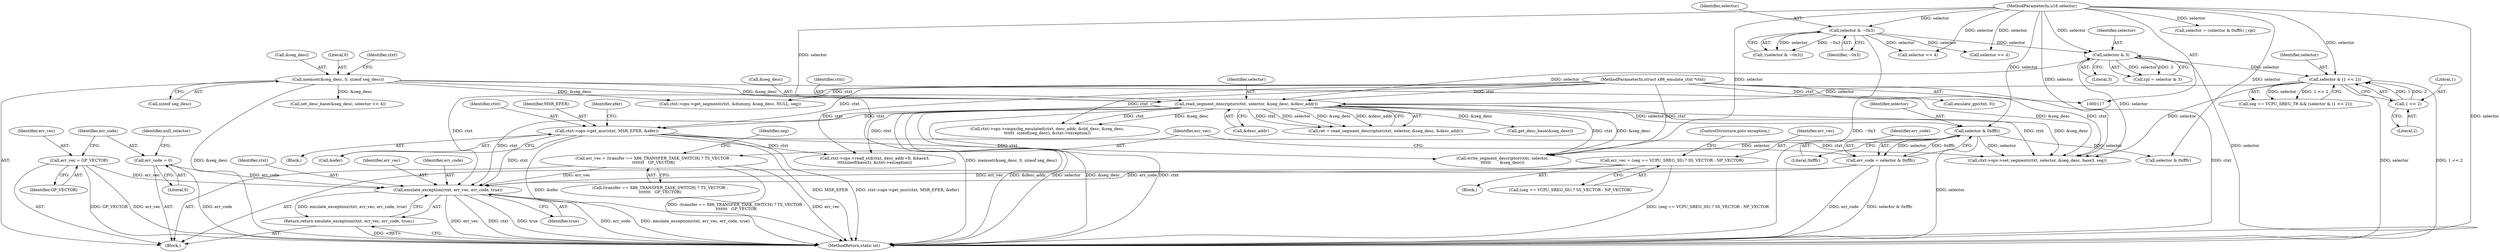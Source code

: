 digraph "0_linux_33ab91103b3415e12457e3104f0e4517ce12d0f3@pointer" {
"1000628" [label="(Call,emulate_exception(ctxt, err_vec, err_code, true))"];
"1000299" [label="(Call,read_segment_descriptor(ctxt, selector, &seg_desc, &desc_addr))"];
"1000118" [label="(MethodParameterIn,struct x86_emulate_ctxt *ctxt)"];
"1000224" [label="(Call,selector & 3)"];
"1000141" [label="(Call,selector & ~0x3)"];
"1000119" [label="(MethodParameterIn,u16 selector)"];
"1000232" [label="(Call,selector & (1 << 2))"];
"1000234" [label="(Call,1 << 2)"];
"1000151" [label="(Call,memset(&seg_desc, 0, sizeof seg_desc))"];
"1000429" [label="(Call,ctxt->ops->get_msr(ctxt, MSR_EFER, &efer))"];
"1000348" [label="(Call,err_vec = (seg == VCPU_SREG_SS) ? SS_VECTOR : NP_VECTOR)"];
"1000317" [label="(Call,err_vec = (transfer == X86_TRANSFER_TASK_SWITCH) ? TS_VECTOR :\n\t\t\t\t\t\t\t   GP_VECTOR)"];
"1000130" [label="(Call,err_vec = GP_VECTOR)"];
"1000312" [label="(Call,err_code = selector & 0xfffc)"];
"1000314" [label="(Call,selector & 0xfffc)"];
"1000134" [label="(Call,err_code = 0)"];
"1000627" [label="(Return,return emulate_exception(ctxt, err_vec, err_code, true);)"];
"1000312" [label="(Call,err_code = selector & 0xfffc)"];
"1000432" [label="(Call,&efer)"];
"1000347" [label="(Block,)"];
"1000234" [label="(Call,1 << 2)"];
"1000629" [label="(Identifier,ctxt)"];
"1000124" [label="(Block,)"];
"1000436" [label="(Identifier,efer)"];
"1000318" [label="(Identifier,err_vec)"];
"1000316" [label="(Literal,0xfffc)"];
"1000141" [label="(Call,selector & ~0x3)"];
"1000151" [label="(Call,memset(&seg_desc, 0, sizeof seg_desc))"];
"1000160" [label="(Identifier,ctxt)"];
"1000430" [label="(Identifier,ctxt)"];
"1000349" [label="(Identifier,err_vec)"];
"1000317" [label="(Call,err_vec = (transfer == X86_TRANSFER_TASK_SWITCH) ? TS_VECTOR :\n\t\t\t\t\t\t\t   GP_VECTOR)"];
"1000164" [label="(Call,ctxt->ops->get_segment(ctxt, &dummy, &seg_desc, NULL, seg))"];
"1000224" [label="(Call,selector & 3)"];
"1000627" [label="(Return,return emulate_exception(ctxt, err_vec, err_code, true);)"];
"1000555" [label="(Call,write_segment_descriptor(ctxt, selector,\n\t\t\t\t\t\t       &seg_desc))"];
"1000302" [label="(Call,&seg_desc)"];
"1000442" [label="(Call,selector & 0xfffc)"];
"1000233" [label="(Identifier,selector)"];
"1000232" [label="(Call,selector & (1 << 2))"];
"1000118" [label="(MethodParameterIn,struct x86_emulate_ctxt *ctxt)"];
"1000175" [label="(Call,selector << 4)"];
"1000152" [label="(Call,&seg_desc)"];
"1000607" [label="(Call,emulate_gp(ctxt, 0))"];
"1000119" [label="(MethodParameterIn,u16 selector)"];
"1000633" [label="(MethodReturn,static int)"];
"1000304" [label="(Call,&desc_addr)"];
"1000300" [label="(Identifier,ctxt)"];
"1000576" [label="(Call,ctxt->ops->read_std(ctxt, desc_addr+8, &base3,\n\t\t\t\tsizeof(base3), &ctxt->exception))"];
"1000194" [label="(Call,selector << 4)"];
"1000356" [label="(ControlStructure,goto exception;)"];
"1000139" [label="(Identifier,null_selector)"];
"1000228" [label="(Call,seg == VCPU_SREG_TR && (selector & (1 << 2)))"];
"1000431" [label="(Identifier,MSR_EFER)"];
"1000424" [label="(Block,)"];
"1000313" [label="(Identifier,err_code)"];
"1000143" [label="(Identifier,~0x3)"];
"1000136" [label="(Literal,0)"];
"1000131" [label="(Identifier,err_vec)"];
"1000297" [label="(Call,ret = read_segment_descriptor(ctxt, selector, &seg_desc, &desc_addr))"];
"1000429" [label="(Call,ctxt->ops->get_msr(ctxt, MSR_EFER, &efer))"];
"1000191" [label="(Call,set_desc_base(&seg_desc, selector << 4))"];
"1000350" [label="(Call,(seg == VCPU_SREG_SS) ? SS_VECTOR : NP_VECTOR)"];
"1000132" [label="(Identifier,GP_VECTOR)"];
"1000632" [label="(Identifier,true)"];
"1000630" [label="(Identifier,err_vec)"];
"1000301" [label="(Identifier,selector)"];
"1000628" [label="(Call,emulate_exception(ctxt, err_vec, err_code, true))"];
"1000611" [label="(Call,ctxt->ops->set_segment(ctxt, selector, &seg_desc, base3, seg))"];
"1000222" [label="(Call,rpl = selector & 3)"];
"1000299" [label="(Call,read_segment_descriptor(ctxt, selector, &seg_desc, &desc_addr))"];
"1000155" [label="(Call,sizeof seg_desc)"];
"1000319" [label="(Call,(transfer == X86_TRANSFER_TASK_SWITCH) ? TS_VECTOR :\n\t\t\t\t\t\t\t   GP_VECTOR)"];
"1000328" [label="(Identifier,seg)"];
"1000134" [label="(Call,err_code = 0)"];
"1000226" [label="(Literal,3)"];
"1000225" [label="(Identifier,selector)"];
"1000439" [label="(Call,selector = (selector & 0xfffc) | cpl)"];
"1000475" [label="(Call,ctxt->ops->cmpxchg_emulated(ctxt, desc_addr, &old_desc, &seg_desc,\n\t\t\t\t\t\t  sizeof(seg_desc), &ctxt->exception))"];
"1000314" [label="(Call,selector & 0xfffc)"];
"1000315" [label="(Identifier,selector)"];
"1000140" [label="(Call,!(selector & ~0x3))"];
"1000154" [label="(Literal,0)"];
"1000348" [label="(Call,err_vec = (seg == VCPU_SREG_SS) ? SS_VECTOR : NP_VECTOR)"];
"1000142" [label="(Identifier,selector)"];
"1000236" [label="(Literal,2)"];
"1000135" [label="(Identifier,err_code)"];
"1000235" [label="(Literal,1)"];
"1000598" [label="(Call,get_desc_base(&seg_desc))"];
"1000631" [label="(Identifier,err_code)"];
"1000130" [label="(Call,err_vec = GP_VECTOR)"];
"1000628" -> "1000627"  [label="AST: "];
"1000628" -> "1000632"  [label="CFG: "];
"1000629" -> "1000628"  [label="AST: "];
"1000630" -> "1000628"  [label="AST: "];
"1000631" -> "1000628"  [label="AST: "];
"1000632" -> "1000628"  [label="AST: "];
"1000627" -> "1000628"  [label="CFG: "];
"1000628" -> "1000633"  [label="DDG: err_vec"];
"1000628" -> "1000633"  [label="DDG: ctxt"];
"1000628" -> "1000633"  [label="DDG: true"];
"1000628" -> "1000633"  [label="DDG: err_code"];
"1000628" -> "1000633"  [label="DDG: emulate_exception(ctxt, err_vec, err_code, true)"];
"1000628" -> "1000627"  [label="DDG: emulate_exception(ctxt, err_vec, err_code, true)"];
"1000299" -> "1000628"  [label="DDG: ctxt"];
"1000429" -> "1000628"  [label="DDG: ctxt"];
"1000118" -> "1000628"  [label="DDG: ctxt"];
"1000348" -> "1000628"  [label="DDG: err_vec"];
"1000317" -> "1000628"  [label="DDG: err_vec"];
"1000130" -> "1000628"  [label="DDG: err_vec"];
"1000312" -> "1000628"  [label="DDG: err_code"];
"1000134" -> "1000628"  [label="DDG: err_code"];
"1000299" -> "1000297"  [label="AST: "];
"1000299" -> "1000304"  [label="CFG: "];
"1000300" -> "1000299"  [label="AST: "];
"1000301" -> "1000299"  [label="AST: "];
"1000302" -> "1000299"  [label="AST: "];
"1000304" -> "1000299"  [label="AST: "];
"1000297" -> "1000299"  [label="CFG: "];
"1000299" -> "1000633"  [label="DDG: &desc_addr"];
"1000299" -> "1000633"  [label="DDG: selector"];
"1000299" -> "1000633"  [label="DDG: &seg_desc"];
"1000299" -> "1000633"  [label="DDG: ctxt"];
"1000299" -> "1000297"  [label="DDG: ctxt"];
"1000299" -> "1000297"  [label="DDG: selector"];
"1000299" -> "1000297"  [label="DDG: &seg_desc"];
"1000299" -> "1000297"  [label="DDG: &desc_addr"];
"1000118" -> "1000299"  [label="DDG: ctxt"];
"1000224" -> "1000299"  [label="DDG: selector"];
"1000232" -> "1000299"  [label="DDG: selector"];
"1000119" -> "1000299"  [label="DDG: selector"];
"1000151" -> "1000299"  [label="DDG: &seg_desc"];
"1000299" -> "1000314"  [label="DDG: selector"];
"1000299" -> "1000429"  [label="DDG: ctxt"];
"1000299" -> "1000475"  [label="DDG: ctxt"];
"1000299" -> "1000475"  [label="DDG: &seg_desc"];
"1000299" -> "1000555"  [label="DDG: ctxt"];
"1000299" -> "1000555"  [label="DDG: &seg_desc"];
"1000299" -> "1000576"  [label="DDG: ctxt"];
"1000299" -> "1000598"  [label="DDG: &seg_desc"];
"1000299" -> "1000611"  [label="DDG: ctxt"];
"1000299" -> "1000611"  [label="DDG: &seg_desc"];
"1000118" -> "1000117"  [label="AST: "];
"1000118" -> "1000633"  [label="DDG: ctxt"];
"1000118" -> "1000164"  [label="DDG: ctxt"];
"1000118" -> "1000429"  [label="DDG: ctxt"];
"1000118" -> "1000475"  [label="DDG: ctxt"];
"1000118" -> "1000555"  [label="DDG: ctxt"];
"1000118" -> "1000576"  [label="DDG: ctxt"];
"1000118" -> "1000607"  [label="DDG: ctxt"];
"1000118" -> "1000611"  [label="DDG: ctxt"];
"1000224" -> "1000222"  [label="AST: "];
"1000224" -> "1000226"  [label="CFG: "];
"1000225" -> "1000224"  [label="AST: "];
"1000226" -> "1000224"  [label="AST: "];
"1000222" -> "1000224"  [label="CFG: "];
"1000224" -> "1000633"  [label="DDG: selector"];
"1000224" -> "1000222"  [label="DDG: selector"];
"1000224" -> "1000222"  [label="DDG: 3"];
"1000141" -> "1000224"  [label="DDG: selector"];
"1000119" -> "1000224"  [label="DDG: selector"];
"1000224" -> "1000232"  [label="DDG: selector"];
"1000224" -> "1000611"  [label="DDG: selector"];
"1000141" -> "1000140"  [label="AST: "];
"1000141" -> "1000143"  [label="CFG: "];
"1000142" -> "1000141"  [label="AST: "];
"1000143" -> "1000141"  [label="AST: "];
"1000140" -> "1000141"  [label="CFG: "];
"1000141" -> "1000633"  [label="DDG: ~0x3"];
"1000141" -> "1000140"  [label="DDG: selector"];
"1000141" -> "1000140"  [label="DDG: ~0x3"];
"1000119" -> "1000141"  [label="DDG: selector"];
"1000141" -> "1000175"  [label="DDG: selector"];
"1000141" -> "1000194"  [label="DDG: selector"];
"1000119" -> "1000117"  [label="AST: "];
"1000119" -> "1000633"  [label="DDG: selector"];
"1000119" -> "1000175"  [label="DDG: selector"];
"1000119" -> "1000194"  [label="DDG: selector"];
"1000119" -> "1000232"  [label="DDG: selector"];
"1000119" -> "1000314"  [label="DDG: selector"];
"1000119" -> "1000439"  [label="DDG: selector"];
"1000119" -> "1000442"  [label="DDG: selector"];
"1000119" -> "1000555"  [label="DDG: selector"];
"1000119" -> "1000611"  [label="DDG: selector"];
"1000232" -> "1000228"  [label="AST: "];
"1000232" -> "1000234"  [label="CFG: "];
"1000233" -> "1000232"  [label="AST: "];
"1000234" -> "1000232"  [label="AST: "];
"1000228" -> "1000232"  [label="CFG: "];
"1000232" -> "1000633"  [label="DDG: selector"];
"1000232" -> "1000633"  [label="DDG: 1 << 2"];
"1000232" -> "1000228"  [label="DDG: selector"];
"1000232" -> "1000228"  [label="DDG: 1 << 2"];
"1000234" -> "1000232"  [label="DDG: 1"];
"1000234" -> "1000232"  [label="DDG: 2"];
"1000232" -> "1000611"  [label="DDG: selector"];
"1000234" -> "1000236"  [label="CFG: "];
"1000235" -> "1000234"  [label="AST: "];
"1000236" -> "1000234"  [label="AST: "];
"1000151" -> "1000124"  [label="AST: "];
"1000151" -> "1000155"  [label="CFG: "];
"1000152" -> "1000151"  [label="AST: "];
"1000154" -> "1000151"  [label="AST: "];
"1000155" -> "1000151"  [label="AST: "];
"1000160" -> "1000151"  [label="CFG: "];
"1000151" -> "1000633"  [label="DDG: memset(&seg_desc, 0, sizeof seg_desc)"];
"1000151" -> "1000633"  [label="DDG: &seg_desc"];
"1000151" -> "1000164"  [label="DDG: &seg_desc"];
"1000151" -> "1000191"  [label="DDG: &seg_desc"];
"1000151" -> "1000611"  [label="DDG: &seg_desc"];
"1000429" -> "1000424"  [label="AST: "];
"1000429" -> "1000432"  [label="CFG: "];
"1000430" -> "1000429"  [label="AST: "];
"1000431" -> "1000429"  [label="AST: "];
"1000432" -> "1000429"  [label="AST: "];
"1000436" -> "1000429"  [label="CFG: "];
"1000429" -> "1000633"  [label="DDG: &efer"];
"1000429" -> "1000633"  [label="DDG: MSR_EFER"];
"1000429" -> "1000633"  [label="DDG: ctxt->ops->get_msr(ctxt, MSR_EFER, &efer)"];
"1000429" -> "1000555"  [label="DDG: ctxt"];
"1000429" -> "1000576"  [label="DDG: ctxt"];
"1000429" -> "1000611"  [label="DDG: ctxt"];
"1000348" -> "1000347"  [label="AST: "];
"1000348" -> "1000350"  [label="CFG: "];
"1000349" -> "1000348"  [label="AST: "];
"1000350" -> "1000348"  [label="AST: "];
"1000356" -> "1000348"  [label="CFG: "];
"1000348" -> "1000633"  [label="DDG: (seg == VCPU_SREG_SS) ? SS_VECTOR : NP_VECTOR"];
"1000317" -> "1000124"  [label="AST: "];
"1000317" -> "1000319"  [label="CFG: "];
"1000318" -> "1000317"  [label="AST: "];
"1000319" -> "1000317"  [label="AST: "];
"1000328" -> "1000317"  [label="CFG: "];
"1000317" -> "1000633"  [label="DDG: err_vec"];
"1000317" -> "1000633"  [label="DDG: (transfer == X86_TRANSFER_TASK_SWITCH) ? TS_VECTOR :\n\t\t\t\t\t\t\t   GP_VECTOR"];
"1000130" -> "1000124"  [label="AST: "];
"1000130" -> "1000132"  [label="CFG: "];
"1000131" -> "1000130"  [label="AST: "];
"1000132" -> "1000130"  [label="AST: "];
"1000135" -> "1000130"  [label="CFG: "];
"1000130" -> "1000633"  [label="DDG: GP_VECTOR"];
"1000130" -> "1000633"  [label="DDG: err_vec"];
"1000312" -> "1000124"  [label="AST: "];
"1000312" -> "1000314"  [label="CFG: "];
"1000313" -> "1000312"  [label="AST: "];
"1000314" -> "1000312"  [label="AST: "];
"1000318" -> "1000312"  [label="CFG: "];
"1000312" -> "1000633"  [label="DDG: err_code"];
"1000312" -> "1000633"  [label="DDG: selector & 0xfffc"];
"1000314" -> "1000312"  [label="DDG: selector"];
"1000314" -> "1000312"  [label="DDG: 0xfffc"];
"1000314" -> "1000316"  [label="CFG: "];
"1000315" -> "1000314"  [label="AST: "];
"1000316" -> "1000314"  [label="AST: "];
"1000314" -> "1000633"  [label="DDG: selector"];
"1000314" -> "1000442"  [label="DDG: selector"];
"1000314" -> "1000555"  [label="DDG: selector"];
"1000314" -> "1000611"  [label="DDG: selector"];
"1000134" -> "1000124"  [label="AST: "];
"1000134" -> "1000136"  [label="CFG: "];
"1000135" -> "1000134"  [label="AST: "];
"1000136" -> "1000134"  [label="AST: "];
"1000139" -> "1000134"  [label="CFG: "];
"1000134" -> "1000633"  [label="DDG: err_code"];
"1000627" -> "1000124"  [label="AST: "];
"1000633" -> "1000627"  [label="CFG: "];
"1000627" -> "1000633"  [label="DDG: <RET>"];
}
